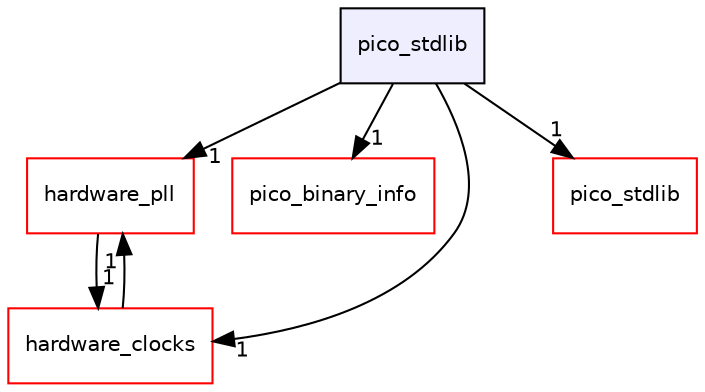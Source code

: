 digraph "pico_stdlib" {
  compound=true
  node [ fontsize="10", fontname="Helvetica"];
  edge [ labelfontsize="10", labelfontname="Helvetica"];
  dir_e2a439632dca010cce6b3f43cd57dab4 [shape=box, label="pico_stdlib", style="filled", fillcolor="#eeeeff", pencolor="black", URL="dir_e2a439632dca010cce6b3f43cd57dab4.html"];
  dir_97488f0e7a446a9cf6de7001f5c5d08c [shape=box label="hardware_pll" fillcolor="white" style="filled" color="red" URL="dir_97488f0e7a446a9cf6de7001f5c5d08c.html"];
  dir_3dab16ea41ea245df7c2e3d74b6863f3 [shape=box label="pico_binary_info" fillcolor="white" style="filled" color="red" URL="dir_3dab16ea41ea245df7c2e3d74b6863f3.html"];
  dir_e2ab24579df028e26784018cb2829bf6 [shape=box label="hardware_clocks" fillcolor="white" style="filled" color="red" URL="dir_e2ab24579df028e26784018cb2829bf6.html"];
  dir_254ef4e2977de847e2030dceeab20b97 [shape=box label="pico_stdlib" fillcolor="white" style="filled" color="red" URL="dir_254ef4e2977de847e2030dceeab20b97.html"];
  dir_97488f0e7a446a9cf6de7001f5c5d08c->dir_e2ab24579df028e26784018cb2829bf6 [headlabel="1", labeldistance=1.5 headhref="dir_000093_000065.html"];
  dir_e2ab24579df028e26784018cb2829bf6->dir_97488f0e7a446a9cf6de7001f5c5d08c [headlabel="1", labeldistance=1.5 headhref="dir_000065_000093.html"];
  dir_e2a439632dca010cce6b3f43cd57dab4->dir_97488f0e7a446a9cf6de7001f5c5d08c [headlabel="1", labeldistance=1.5 headhref="dir_000198_000093.html"];
  dir_e2a439632dca010cce6b3f43cd57dab4->dir_3dab16ea41ea245df7c2e3d74b6863f3 [headlabel="1", labeldistance=1.5 headhref="dir_000198_000013.html"];
  dir_e2a439632dca010cce6b3f43cd57dab4->dir_e2ab24579df028e26784018cb2829bf6 [headlabel="1", labeldistance=1.5 headhref="dir_000198_000065.html"];
  dir_e2a439632dca010cce6b3f43cd57dab4->dir_254ef4e2977de847e2030dceeab20b97 [headlabel="1", labeldistance=1.5 headhref="dir_000198_000026.html"];
}
